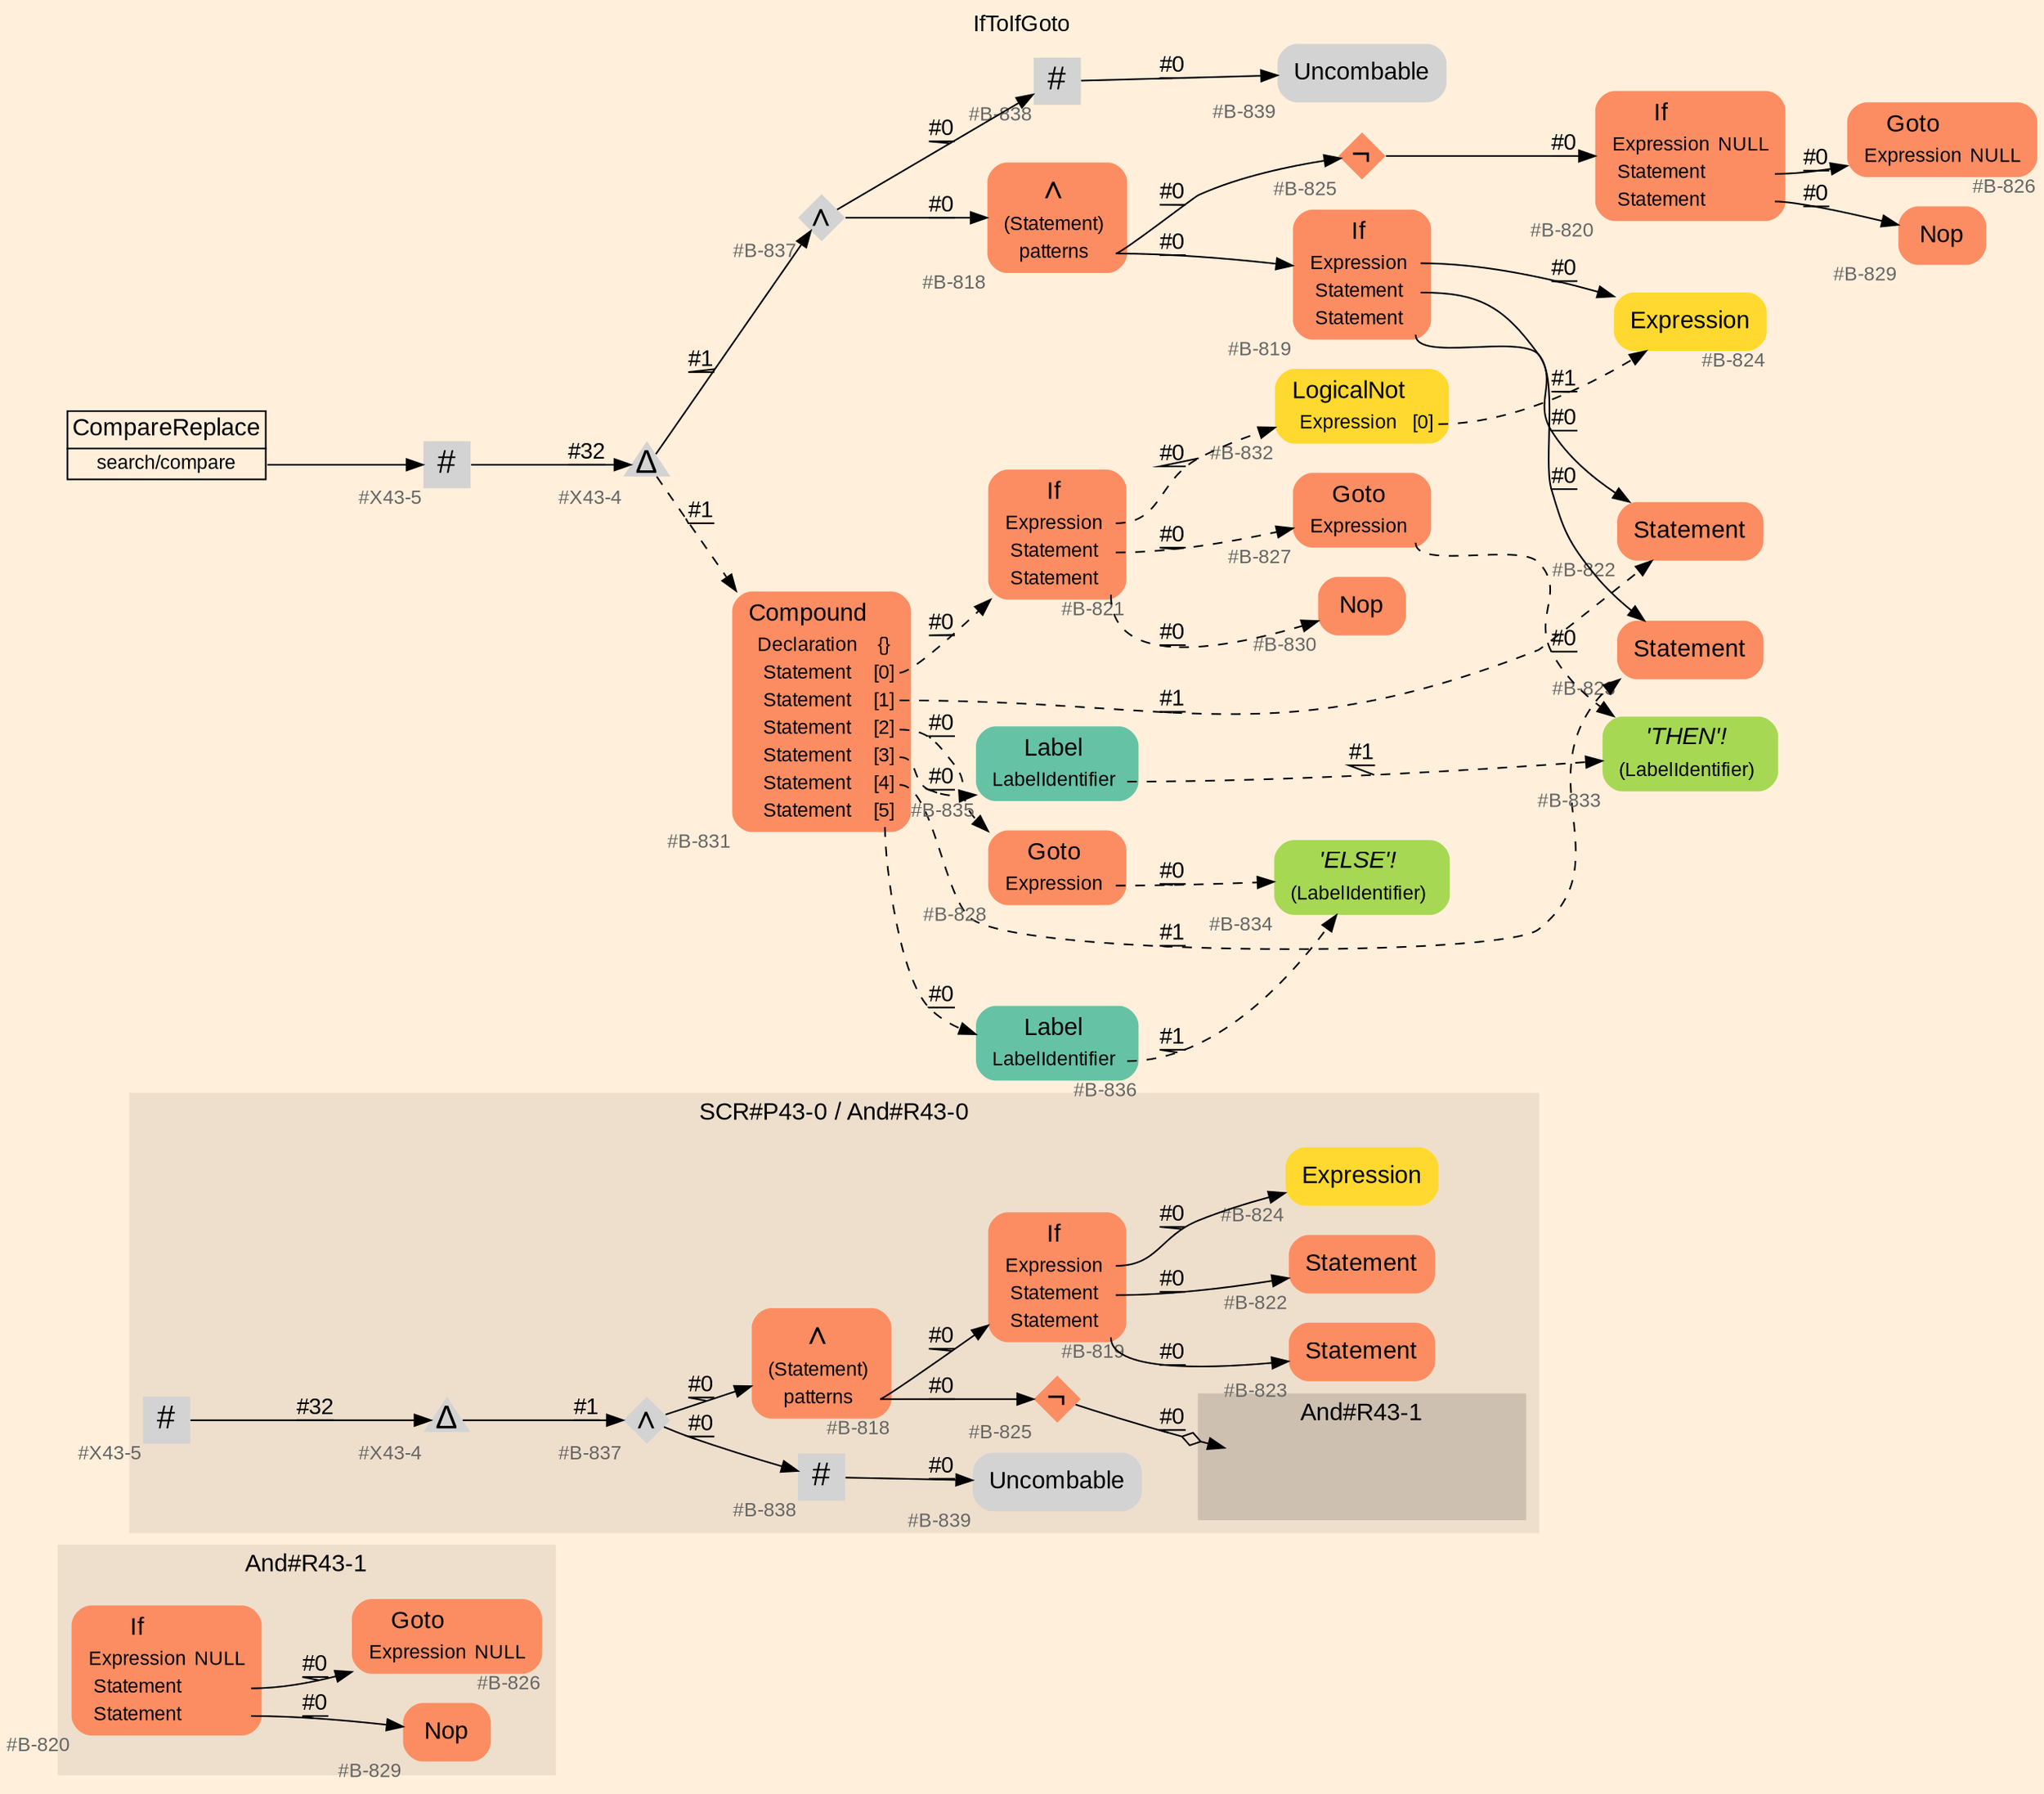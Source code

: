 digraph "IfToIfGoto" {
label = "IfToIfGoto"
labelloc = t
graph [
    rankdir = "LR"
    ranksep = 0.3
    bgcolor = antiquewhite1
    color = black
    fontcolor = black
    fontname = "Arial"
];
node [
    fontname = "Arial"
];
edge [
    fontname = "Arial"
];

// -------------------- figure And#R43-1 --------------------
// -------- region And#R43-1 ----------
subgraph "clusterAnd#R43-1" {
    label = "And#R43-1"
    style = "filled"
    color = antiquewhite2
    fontsize = "15"
    // -------- block And#R43-1/#B-820 ----------
    "And#R43-1/#B-820" [
        fillcolor = "/set28/2"
        xlabel = "#B-820"
        fontsize = "12"
        fontcolor = grey40
        shape = "plaintext"
        label = <<TABLE BORDER="0" CELLBORDER="0" CELLSPACING="0">
         <TR><TD><FONT COLOR="black" POINT-SIZE="15">If</FONT></TD></TR>
         <TR><TD><FONT COLOR="black" POINT-SIZE="12">Expression</FONT></TD><TD PORT="port0"><FONT COLOR="black" POINT-SIZE="12">NULL</FONT></TD></TR>
         <TR><TD><FONT COLOR="black" POINT-SIZE="12">Statement</FONT></TD><TD PORT="port1"></TD></TR>
         <TR><TD><FONT COLOR="black" POINT-SIZE="12">Statement</FONT></TD><TD PORT="port2"></TD></TR>
        </TABLE>>
        style = "rounded,filled"
    ];
    
    // -------- block And#R43-1/#B-829 ----------
    "And#R43-1/#B-829" [
        fillcolor = "/set28/2"
        xlabel = "#B-829"
        fontsize = "12"
        fontcolor = grey40
        shape = "plaintext"
        label = <<TABLE BORDER="0" CELLBORDER="0" CELLSPACING="0">
         <TR><TD><FONT COLOR="black" POINT-SIZE="15">Nop</FONT></TD></TR>
        </TABLE>>
        style = "rounded,filled"
    ];
    
    // -------- block And#R43-1/#B-826 ----------
    "And#R43-1/#B-826" [
        fillcolor = "/set28/2"
        xlabel = "#B-826"
        fontsize = "12"
        fontcolor = grey40
        shape = "plaintext"
        label = <<TABLE BORDER="0" CELLBORDER="0" CELLSPACING="0">
         <TR><TD><FONT COLOR="black" POINT-SIZE="15">Goto</FONT></TD></TR>
         <TR><TD><FONT COLOR="black" POINT-SIZE="12">Expression</FONT></TD><TD PORT="port0"><FONT COLOR="black" POINT-SIZE="12">NULL</FONT></TD></TR>
        </TABLE>>
        style = "rounded,filled"
    ];
    
}

"And#R43-1/#B-820":port1 -> "And#R43-1/#B-826" [
    label = "#0"
    decorate = true
    color = black
    fontcolor = black
];

"And#R43-1/#B-820":port2 -> "And#R43-1/#B-829" [
    label = "#0"
    decorate = true
    color = black
    fontcolor = black
];


// -------------------- figure And#R43-0 --------------------
// -------- region And#R43-0 ----------
subgraph "clusterAnd#R43-0" {
    label = "SCR#P43-0 / And#R43-0"
    style = "filled"
    color = antiquewhite2
    fontsize = "15"
    // -------- block And#R43-0/#B-824 ----------
    "And#R43-0/#B-824" [
        fillcolor = "/set28/6"
        xlabel = "#B-824"
        fontsize = "12"
        fontcolor = grey40
        shape = "plaintext"
        label = <<TABLE BORDER="0" CELLBORDER="0" CELLSPACING="0">
         <TR><TD><FONT COLOR="black" POINT-SIZE="15">Expression</FONT></TD></TR>
        </TABLE>>
        style = "rounded,filled"
    ];
    
    // -------- block And#R43-0/#B-838 ----------
    "And#R43-0/#B-838" [
        xlabel = "#B-838"
        fontsize = "12"
        fontcolor = grey40
        shape = "square"
        label = <<FONT COLOR="black" POINT-SIZE="20">#</FONT>>
        style = "filled"
        penwidth = 0.0
        fixedsize = true
        width = 0.4
        height = 0.4
    ];
    
    // -------- block And#R43-0/#B-823 ----------
    "And#R43-0/#B-823" [
        fillcolor = "/set28/2"
        xlabel = "#B-823"
        fontsize = "12"
        fontcolor = grey40
        shape = "plaintext"
        label = <<TABLE BORDER="0" CELLBORDER="0" CELLSPACING="0">
         <TR><TD><FONT COLOR="black" POINT-SIZE="15">Statement</FONT></TD></TR>
        </TABLE>>
        style = "rounded,filled"
    ];
    
    // -------- block And#R43-0/#B-837 ----------
    "And#R43-0/#B-837" [
        xlabel = "#B-837"
        fontsize = "12"
        fontcolor = grey40
        shape = "diamond"
        label = <<FONT COLOR="black" POINT-SIZE="20">∧</FONT>>
        style = "filled"
        penwidth = 0.0
        fixedsize = true
        width = 0.4
        height = 0.4
    ];
    
    // -------- block And#R43-0/#X43-5 ----------
    "And#R43-0/#X43-5" [
        xlabel = "#X43-5"
        fontsize = "12"
        fontcolor = grey40
        shape = "square"
        label = <<FONT COLOR="black" POINT-SIZE="20">#</FONT>>
        style = "filled"
        penwidth = 0.0
        fixedsize = true
        width = 0.4
        height = 0.4
    ];
    
    // -------- block And#R43-0/#B-822 ----------
    "And#R43-0/#B-822" [
        fillcolor = "/set28/2"
        xlabel = "#B-822"
        fontsize = "12"
        fontcolor = grey40
        shape = "plaintext"
        label = <<TABLE BORDER="0" CELLBORDER="0" CELLSPACING="0">
         <TR><TD><FONT COLOR="black" POINT-SIZE="15">Statement</FONT></TD></TR>
        </TABLE>>
        style = "rounded,filled"
    ];
    
    // -------- block And#R43-0/#B-839 ----------
    "And#R43-0/#B-839" [
        xlabel = "#B-839"
        fontsize = "12"
        fontcolor = grey40
        shape = "plaintext"
        label = <<TABLE BORDER="0" CELLBORDER="0" CELLSPACING="0">
         <TR><TD><FONT COLOR="black" POINT-SIZE="15">Uncombable</FONT></TD></TR>
        </TABLE>>
        style = "rounded,filled"
    ];
    
    // -------- block And#R43-0/#B-819 ----------
    "And#R43-0/#B-819" [
        fillcolor = "/set28/2"
        xlabel = "#B-819"
        fontsize = "12"
        fontcolor = grey40
        shape = "plaintext"
        label = <<TABLE BORDER="0" CELLBORDER="0" CELLSPACING="0">
         <TR><TD><FONT COLOR="black" POINT-SIZE="15">If</FONT></TD></TR>
         <TR><TD><FONT COLOR="black" POINT-SIZE="12">Expression</FONT></TD><TD PORT="port0"></TD></TR>
         <TR><TD><FONT COLOR="black" POINT-SIZE="12">Statement</FONT></TD><TD PORT="port1"></TD></TR>
         <TR><TD><FONT COLOR="black" POINT-SIZE="12">Statement</FONT></TD><TD PORT="port2"></TD></TR>
        </TABLE>>
        style = "rounded,filled"
    ];
    
    // -------- block And#R43-0/#X43-4 ----------
    "And#R43-0/#X43-4" [
        xlabel = "#X43-4"
        fontsize = "12"
        fontcolor = grey40
        shape = "triangle"
        label = <<FONT COLOR="black" POINT-SIZE="20">Δ</FONT>>
        style = "filled"
        penwidth = 0.0
        fixedsize = true
        width = 0.4
        height = 0.4
    ];
    
    // -------- block And#R43-0/#B-825 ----------
    "And#R43-0/#B-825" [
        fillcolor = "/set28/2"
        xlabel = "#B-825"
        fontsize = "12"
        fontcolor = grey40
        shape = "diamond"
        label = <<FONT COLOR="black" POINT-SIZE="20">¬</FONT>>
        style = "filled"
        penwidth = 0.0
        fixedsize = true
        width = 0.4
        height = 0.4
    ];
    
    // -------- block And#R43-0/#B-818 ----------
    "And#R43-0/#B-818" [
        fillcolor = "/set28/2"
        xlabel = "#B-818"
        fontsize = "12"
        fontcolor = grey40
        shape = "plaintext"
        label = <<TABLE BORDER="0" CELLBORDER="0" CELLSPACING="0">
         <TR><TD><FONT COLOR="black" POINT-SIZE="20">∧</FONT></TD></TR>
         <TR><TD><FONT COLOR="black" POINT-SIZE="12">(Statement)</FONT></TD><TD PORT="port0"></TD></TR>
         <TR><TD><FONT COLOR="black" POINT-SIZE="12">patterns</FONT></TD><TD PORT="port1"></TD></TR>
        </TABLE>>
        style = "rounded,filled"
    ];
    
    // -------- region And#R43-0/And#R43-1 ----------
    subgraph "clusterAnd#R43-0/And#R43-1" {
        label = "And#R43-1"
        style = "filled"
        color = antiquewhite3
        fontsize = "15"
        // -------- block And#R43-0/And#R43-1/#B-820 ----------
        "And#R43-0/And#R43-1/#B-820" [
            fillcolor = "/set28/2"
            xlabel = "#B-820"
            fontsize = "12"
            fontcolor = grey40
            shape = "none"
            style = "invisible"
        ];
        
    }
    
}

"And#R43-0/#B-838" -> "And#R43-0/#B-839" [
    label = "#0"
    decorate = true
    color = black
    fontcolor = black
];

"And#R43-0/#B-837" -> "And#R43-0/#B-818" [
    label = "#0"
    decorate = true
    color = black
    fontcolor = black
];

"And#R43-0/#B-837" -> "And#R43-0/#B-838" [
    label = "#0"
    decorate = true
    color = black
    fontcolor = black
];

"And#R43-0/#X43-5" -> "And#R43-0/#X43-4" [
    label = "#32"
    decorate = true
    color = black
    fontcolor = black
];

"And#R43-0/#B-819":port0 -> "And#R43-0/#B-824" [
    label = "#0"
    decorate = true
    color = black
    fontcolor = black
];

"And#R43-0/#B-819":port1 -> "And#R43-0/#B-822" [
    label = "#0"
    decorate = true
    color = black
    fontcolor = black
];

"And#R43-0/#B-819":port2 -> "And#R43-0/#B-823" [
    label = "#0"
    decorate = true
    color = black
    fontcolor = black
];

"And#R43-0/#X43-4" -> "And#R43-0/#B-837" [
    label = "#1"
    decorate = true
    color = black
    fontcolor = black
];

"And#R43-0/#B-825" -> "And#R43-0/And#R43-1/#B-820" [
    arrowhead="normalnoneodiamond"
    label = "#0"
    decorate = true
    color = black
    fontcolor = black
];

"And#R43-0/#B-818":port1 -> "And#R43-0/#B-819" [
    label = "#0"
    decorate = true
    color = black
    fontcolor = black
];

"And#R43-0/#B-818":port1 -> "And#R43-0/#B-825" [
    label = "#0"
    decorate = true
    color = black
    fontcolor = black
];


// -------------------- transformation figure --------------------
// -------- block CR#X43-6 ----------
"CR#X43-6" [
    fillcolor = antiquewhite1
    fontsize = "12"
    fontcolor = grey40
    shape = "plaintext"
    label = <<TABLE BORDER="0" CELLBORDER="1" CELLSPACING="0">
     <TR><TD><FONT COLOR="black" POINT-SIZE="15">CompareReplace</FONT></TD></TR>
     <TR><TD PORT="port0"><FONT COLOR="black" POINT-SIZE="12">search/compare</FONT></TD></TR>
    </TABLE>>
    style = "filled"
    color = black
];

// -------- block #X43-5 ----------
"#X43-5" [
    xlabel = "#X43-5"
    fontsize = "12"
    fontcolor = grey40
    shape = "square"
    label = <<FONT COLOR="black" POINT-SIZE="20">#</FONT>>
    style = "filled"
    penwidth = 0.0
    fixedsize = true
    width = 0.4
    height = 0.4
];

// -------- block #X43-4 ----------
"#X43-4" [
    xlabel = "#X43-4"
    fontsize = "12"
    fontcolor = grey40
    shape = "triangle"
    label = <<FONT COLOR="black" POINT-SIZE="20">Δ</FONT>>
    style = "filled"
    penwidth = 0.0
    fixedsize = true
    width = 0.4
    height = 0.4
];

// -------- block #B-837 ----------
"#B-837" [
    xlabel = "#B-837"
    fontsize = "12"
    fontcolor = grey40
    shape = "diamond"
    label = <<FONT COLOR="black" POINT-SIZE="20">∧</FONT>>
    style = "filled"
    penwidth = 0.0
    fixedsize = true
    width = 0.4
    height = 0.4
];

// -------- block #B-818 ----------
"#B-818" [
    fillcolor = "/set28/2"
    xlabel = "#B-818"
    fontsize = "12"
    fontcolor = grey40
    shape = "plaintext"
    label = <<TABLE BORDER="0" CELLBORDER="0" CELLSPACING="0">
     <TR><TD><FONT COLOR="black" POINT-SIZE="20">∧</FONT></TD></TR>
     <TR><TD><FONT COLOR="black" POINT-SIZE="12">(Statement)</FONT></TD><TD PORT="port0"></TD></TR>
     <TR><TD><FONT COLOR="black" POINT-SIZE="12">patterns</FONT></TD><TD PORT="port1"></TD></TR>
    </TABLE>>
    style = "rounded,filled"
];

// -------- block #B-819 ----------
"#B-819" [
    fillcolor = "/set28/2"
    xlabel = "#B-819"
    fontsize = "12"
    fontcolor = grey40
    shape = "plaintext"
    label = <<TABLE BORDER="0" CELLBORDER="0" CELLSPACING="0">
     <TR><TD><FONT COLOR="black" POINT-SIZE="15">If</FONT></TD></TR>
     <TR><TD><FONT COLOR="black" POINT-SIZE="12">Expression</FONT></TD><TD PORT="port0"></TD></TR>
     <TR><TD><FONT COLOR="black" POINT-SIZE="12">Statement</FONT></TD><TD PORT="port1"></TD></TR>
     <TR><TD><FONT COLOR="black" POINT-SIZE="12">Statement</FONT></TD><TD PORT="port2"></TD></TR>
    </TABLE>>
    style = "rounded,filled"
];

// -------- block #B-824 ----------
"#B-824" [
    fillcolor = "/set28/6"
    xlabel = "#B-824"
    fontsize = "12"
    fontcolor = grey40
    shape = "plaintext"
    label = <<TABLE BORDER="0" CELLBORDER="0" CELLSPACING="0">
     <TR><TD><FONT COLOR="black" POINT-SIZE="15">Expression</FONT></TD></TR>
    </TABLE>>
    style = "rounded,filled"
];

// -------- block #B-822 ----------
"#B-822" [
    fillcolor = "/set28/2"
    xlabel = "#B-822"
    fontsize = "12"
    fontcolor = grey40
    shape = "plaintext"
    label = <<TABLE BORDER="0" CELLBORDER="0" CELLSPACING="0">
     <TR><TD><FONT COLOR="black" POINT-SIZE="15">Statement</FONT></TD></TR>
    </TABLE>>
    style = "rounded,filled"
];

// -------- block #B-823 ----------
"#B-823" [
    fillcolor = "/set28/2"
    xlabel = "#B-823"
    fontsize = "12"
    fontcolor = grey40
    shape = "plaintext"
    label = <<TABLE BORDER="0" CELLBORDER="0" CELLSPACING="0">
     <TR><TD><FONT COLOR="black" POINT-SIZE="15">Statement</FONT></TD></TR>
    </TABLE>>
    style = "rounded,filled"
];

// -------- block #B-825 ----------
"#B-825" [
    fillcolor = "/set28/2"
    xlabel = "#B-825"
    fontsize = "12"
    fontcolor = grey40
    shape = "diamond"
    label = <<FONT COLOR="black" POINT-SIZE="20">¬</FONT>>
    style = "filled"
    penwidth = 0.0
    fixedsize = true
    width = 0.4
    height = 0.4
];

// -------- block #B-820 ----------
"#B-820" [
    fillcolor = "/set28/2"
    xlabel = "#B-820"
    fontsize = "12"
    fontcolor = grey40
    shape = "plaintext"
    label = <<TABLE BORDER="0" CELLBORDER="0" CELLSPACING="0">
     <TR><TD><FONT COLOR="black" POINT-SIZE="15">If</FONT></TD></TR>
     <TR><TD><FONT COLOR="black" POINT-SIZE="12">Expression</FONT></TD><TD PORT="port0"><FONT COLOR="black" POINT-SIZE="12">NULL</FONT></TD></TR>
     <TR><TD><FONT COLOR="black" POINT-SIZE="12">Statement</FONT></TD><TD PORT="port1"></TD></TR>
     <TR><TD><FONT COLOR="black" POINT-SIZE="12">Statement</FONT></TD><TD PORT="port2"></TD></TR>
    </TABLE>>
    style = "rounded,filled"
];

// -------- block #B-826 ----------
"#B-826" [
    fillcolor = "/set28/2"
    xlabel = "#B-826"
    fontsize = "12"
    fontcolor = grey40
    shape = "plaintext"
    label = <<TABLE BORDER="0" CELLBORDER="0" CELLSPACING="0">
     <TR><TD><FONT COLOR="black" POINT-SIZE="15">Goto</FONT></TD></TR>
     <TR><TD><FONT COLOR="black" POINT-SIZE="12">Expression</FONT></TD><TD PORT="port0"><FONT COLOR="black" POINT-SIZE="12">NULL</FONT></TD></TR>
    </TABLE>>
    style = "rounded,filled"
];

// -------- block #B-829 ----------
"#B-829" [
    fillcolor = "/set28/2"
    xlabel = "#B-829"
    fontsize = "12"
    fontcolor = grey40
    shape = "plaintext"
    label = <<TABLE BORDER="0" CELLBORDER="0" CELLSPACING="0">
     <TR><TD><FONT COLOR="black" POINT-SIZE="15">Nop</FONT></TD></TR>
    </TABLE>>
    style = "rounded,filled"
];

// -------- block #B-838 ----------
"#B-838" [
    xlabel = "#B-838"
    fontsize = "12"
    fontcolor = grey40
    shape = "square"
    label = <<FONT COLOR="black" POINT-SIZE="20">#</FONT>>
    style = "filled"
    penwidth = 0.0
    fixedsize = true
    width = 0.4
    height = 0.4
];

// -------- block #B-839 ----------
"#B-839" [
    xlabel = "#B-839"
    fontsize = "12"
    fontcolor = grey40
    shape = "plaintext"
    label = <<TABLE BORDER="0" CELLBORDER="0" CELLSPACING="0">
     <TR><TD><FONT COLOR="black" POINT-SIZE="15">Uncombable</FONT></TD></TR>
    </TABLE>>
    style = "rounded,filled"
];

// -------- block #B-831 ----------
"#B-831" [
    fillcolor = "/set28/2"
    xlabel = "#B-831"
    fontsize = "12"
    fontcolor = grey40
    shape = "plaintext"
    label = <<TABLE BORDER="0" CELLBORDER="0" CELLSPACING="0">
     <TR><TD><FONT COLOR="black" POINT-SIZE="15">Compound</FONT></TD></TR>
     <TR><TD><FONT COLOR="black" POINT-SIZE="12">Declaration</FONT></TD><TD PORT="port0"><FONT COLOR="black" POINT-SIZE="12">{}</FONT></TD></TR>
     <TR><TD><FONT COLOR="black" POINT-SIZE="12">Statement</FONT></TD><TD PORT="port1"><FONT COLOR="black" POINT-SIZE="12">[0]</FONT></TD></TR>
     <TR><TD><FONT COLOR="black" POINT-SIZE="12">Statement</FONT></TD><TD PORT="port2"><FONT COLOR="black" POINT-SIZE="12">[1]</FONT></TD></TR>
     <TR><TD><FONT COLOR="black" POINT-SIZE="12">Statement</FONT></TD><TD PORT="port3"><FONT COLOR="black" POINT-SIZE="12">[2]</FONT></TD></TR>
     <TR><TD><FONT COLOR="black" POINT-SIZE="12">Statement</FONT></TD><TD PORT="port4"><FONT COLOR="black" POINT-SIZE="12">[3]</FONT></TD></TR>
     <TR><TD><FONT COLOR="black" POINT-SIZE="12">Statement</FONT></TD><TD PORT="port5"><FONT COLOR="black" POINT-SIZE="12">[4]</FONT></TD></TR>
     <TR><TD><FONT COLOR="black" POINT-SIZE="12">Statement</FONT></TD><TD PORT="port6"><FONT COLOR="black" POINT-SIZE="12">[5]</FONT></TD></TR>
    </TABLE>>
    style = "rounded,filled"
];

// -------- block #B-821 ----------
"#B-821" [
    fillcolor = "/set28/2"
    xlabel = "#B-821"
    fontsize = "12"
    fontcolor = grey40
    shape = "plaintext"
    label = <<TABLE BORDER="0" CELLBORDER="0" CELLSPACING="0">
     <TR><TD><FONT COLOR="black" POINT-SIZE="15">If</FONT></TD></TR>
     <TR><TD><FONT COLOR="black" POINT-SIZE="12">Expression</FONT></TD><TD PORT="port0"></TD></TR>
     <TR><TD><FONT COLOR="black" POINT-SIZE="12">Statement</FONT></TD><TD PORT="port1"></TD></TR>
     <TR><TD><FONT COLOR="black" POINT-SIZE="12">Statement</FONT></TD><TD PORT="port2"></TD></TR>
    </TABLE>>
    style = "rounded,filled"
];

// -------- block #B-832 ----------
"#B-832" [
    fillcolor = "/set28/6"
    xlabel = "#B-832"
    fontsize = "12"
    fontcolor = grey40
    shape = "plaintext"
    label = <<TABLE BORDER="0" CELLBORDER="0" CELLSPACING="0">
     <TR><TD><FONT COLOR="black" POINT-SIZE="15">LogicalNot</FONT></TD></TR>
     <TR><TD><FONT COLOR="black" POINT-SIZE="12">Expression</FONT></TD><TD PORT="port0"><FONT COLOR="black" POINT-SIZE="12">[0]</FONT></TD></TR>
    </TABLE>>
    style = "rounded,filled"
];

// -------- block #B-827 ----------
"#B-827" [
    fillcolor = "/set28/2"
    xlabel = "#B-827"
    fontsize = "12"
    fontcolor = grey40
    shape = "plaintext"
    label = <<TABLE BORDER="0" CELLBORDER="0" CELLSPACING="0">
     <TR><TD><FONT COLOR="black" POINT-SIZE="15">Goto</FONT></TD></TR>
     <TR><TD><FONT COLOR="black" POINT-SIZE="12">Expression</FONT></TD><TD PORT="port0"></TD></TR>
    </TABLE>>
    style = "rounded,filled"
];

// -------- block #B-833 ----------
"#B-833" [
    fillcolor = "/set28/5"
    xlabel = "#B-833"
    fontsize = "12"
    fontcolor = grey40
    shape = "plaintext"
    label = <<TABLE BORDER="0" CELLBORDER="0" CELLSPACING="0">
     <TR><TD><FONT COLOR="black" POINT-SIZE="15"><I>'THEN'!</I></FONT></TD></TR>
     <TR><TD><FONT COLOR="black" POINT-SIZE="12">(LabelIdentifier)</FONT></TD><TD PORT="port0"></TD></TR>
    </TABLE>>
    style = "rounded,filled"
];

// -------- block #B-830 ----------
"#B-830" [
    fillcolor = "/set28/2"
    xlabel = "#B-830"
    fontsize = "12"
    fontcolor = grey40
    shape = "plaintext"
    label = <<TABLE BORDER="0" CELLBORDER="0" CELLSPACING="0">
     <TR><TD><FONT COLOR="black" POINT-SIZE="15">Nop</FONT></TD></TR>
    </TABLE>>
    style = "rounded,filled"
];

// -------- block #B-828 ----------
"#B-828" [
    fillcolor = "/set28/2"
    xlabel = "#B-828"
    fontsize = "12"
    fontcolor = grey40
    shape = "plaintext"
    label = <<TABLE BORDER="0" CELLBORDER="0" CELLSPACING="0">
     <TR><TD><FONT COLOR="black" POINT-SIZE="15">Goto</FONT></TD></TR>
     <TR><TD><FONT COLOR="black" POINT-SIZE="12">Expression</FONT></TD><TD PORT="port0"></TD></TR>
    </TABLE>>
    style = "rounded,filled"
];

// -------- block #B-834 ----------
"#B-834" [
    fillcolor = "/set28/5"
    xlabel = "#B-834"
    fontsize = "12"
    fontcolor = grey40
    shape = "plaintext"
    label = <<TABLE BORDER="0" CELLBORDER="0" CELLSPACING="0">
     <TR><TD><FONT COLOR="black" POINT-SIZE="15"><I>'ELSE'!</I></FONT></TD></TR>
     <TR><TD><FONT COLOR="black" POINT-SIZE="12">(LabelIdentifier)</FONT></TD><TD PORT="port0"></TD></TR>
    </TABLE>>
    style = "rounded,filled"
];

// -------- block #B-835 ----------
"#B-835" [
    fillcolor = "/set28/1"
    xlabel = "#B-835"
    fontsize = "12"
    fontcolor = grey40
    shape = "plaintext"
    label = <<TABLE BORDER="0" CELLBORDER="0" CELLSPACING="0">
     <TR><TD><FONT COLOR="black" POINT-SIZE="15">Label</FONT></TD></TR>
     <TR><TD><FONT COLOR="black" POINT-SIZE="12">LabelIdentifier</FONT></TD><TD PORT="port0"></TD></TR>
    </TABLE>>
    style = "rounded,filled"
];

// -------- block #B-836 ----------
"#B-836" [
    fillcolor = "/set28/1"
    xlabel = "#B-836"
    fontsize = "12"
    fontcolor = grey40
    shape = "plaintext"
    label = <<TABLE BORDER="0" CELLBORDER="0" CELLSPACING="0">
     <TR><TD><FONT COLOR="black" POINT-SIZE="15">Label</FONT></TD></TR>
     <TR><TD><FONT COLOR="black" POINT-SIZE="12">LabelIdentifier</FONT></TD><TD PORT="port0"></TD></TR>
    </TABLE>>
    style = "rounded,filled"
];

"CR#X43-6":port0 -> "#X43-5" [
    label = ""
    decorate = true
    color = black
    fontcolor = black
];

"#X43-5" -> "#X43-4" [
    label = "#32"
    decorate = true
    color = black
    fontcolor = black
];

"#X43-4" -> "#B-837" [
    label = "#1"
    decorate = true
    color = black
    fontcolor = black
];

"#X43-4" -> "#B-831" [
    style="dashed"
    label = "#1"
    decorate = true
    color = black
    fontcolor = black
];

"#B-837" -> "#B-818" [
    label = "#0"
    decorate = true
    color = black
    fontcolor = black
];

"#B-837" -> "#B-838" [
    label = "#0"
    decorate = true
    color = black
    fontcolor = black
];

"#B-818":port1 -> "#B-819" [
    label = "#0"
    decorate = true
    color = black
    fontcolor = black
];

"#B-818":port1 -> "#B-825" [
    label = "#0"
    decorate = true
    color = black
    fontcolor = black
];

"#B-819":port0 -> "#B-824" [
    label = "#0"
    decorate = true
    color = black
    fontcolor = black
];

"#B-819":port1 -> "#B-822" [
    label = "#0"
    decorate = true
    color = black
    fontcolor = black
];

"#B-819":port2 -> "#B-823" [
    label = "#0"
    decorate = true
    color = black
    fontcolor = black
];

"#B-825" -> "#B-820" [
    label = "#0"
    decorate = true
    color = black
    fontcolor = black
];

"#B-820":port1 -> "#B-826" [
    label = "#0"
    decorate = true
    color = black
    fontcolor = black
];

"#B-820":port2 -> "#B-829" [
    label = "#0"
    decorate = true
    color = black
    fontcolor = black
];

"#B-838" -> "#B-839" [
    label = "#0"
    decorate = true
    color = black
    fontcolor = black
];

"#B-831":port1 -> "#B-821" [
    style="dashed"
    label = "#0"
    decorate = true
    color = black
    fontcolor = black
];

"#B-831":port2 -> "#B-822" [
    style="dashed"
    label = "#1"
    decorate = true
    color = black
    fontcolor = black
];

"#B-831":port3 -> "#B-828" [
    style="dashed"
    label = "#0"
    decorate = true
    color = black
    fontcolor = black
];

"#B-831":port4 -> "#B-835" [
    style="dashed"
    label = "#0"
    decorate = true
    color = black
    fontcolor = black
];

"#B-831":port5 -> "#B-823" [
    style="dashed"
    label = "#1"
    decorate = true
    color = black
    fontcolor = black
];

"#B-831":port6 -> "#B-836" [
    style="dashed"
    label = "#0"
    decorate = true
    color = black
    fontcolor = black
];

"#B-821":port0 -> "#B-832" [
    style="dashed"
    label = "#0"
    decorate = true
    color = black
    fontcolor = black
];

"#B-821":port1 -> "#B-827" [
    style="dashed"
    label = "#0"
    decorate = true
    color = black
    fontcolor = black
];

"#B-821":port2 -> "#B-830" [
    style="dashed"
    label = "#0"
    decorate = true
    color = black
    fontcolor = black
];

"#B-832":port0 -> "#B-824" [
    style="dashed"
    label = "#1"
    decorate = true
    color = black
    fontcolor = black
];

"#B-827":port0 -> "#B-833" [
    style="dashed"
    label = "#0"
    decorate = true
    color = black
    fontcolor = black
];

"#B-828":port0 -> "#B-834" [
    style="dashed"
    label = "#0"
    decorate = true
    color = black
    fontcolor = black
];

"#B-835":port0 -> "#B-833" [
    style="dashed"
    label = "#1"
    decorate = true
    color = black
    fontcolor = black
];

"#B-836":port0 -> "#B-834" [
    style="dashed"
    label = "#1"
    decorate = true
    color = black
    fontcolor = black
];


}
